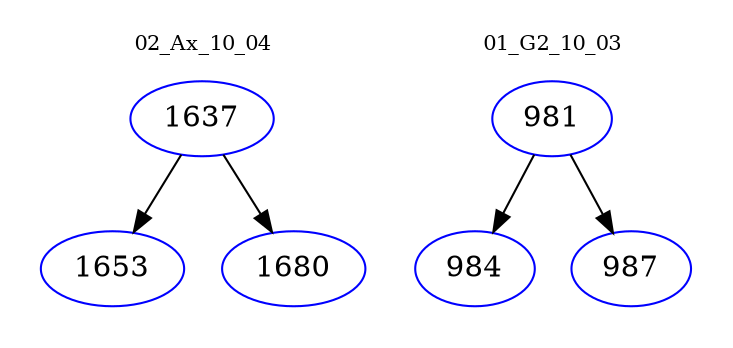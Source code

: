 digraph{
subgraph cluster_0 {
color = white
label = "02_Ax_10_04";
fontsize=10;
T0_1637 [label="1637", color="blue"]
T0_1637 -> T0_1653 [color="black"]
T0_1653 [label="1653", color="blue"]
T0_1637 -> T0_1680 [color="black"]
T0_1680 [label="1680", color="blue"]
}
subgraph cluster_1 {
color = white
label = "01_G2_10_03";
fontsize=10;
T1_981 [label="981", color="blue"]
T1_981 -> T1_984 [color="black"]
T1_984 [label="984", color="blue"]
T1_981 -> T1_987 [color="black"]
T1_987 [label="987", color="blue"]
}
}
